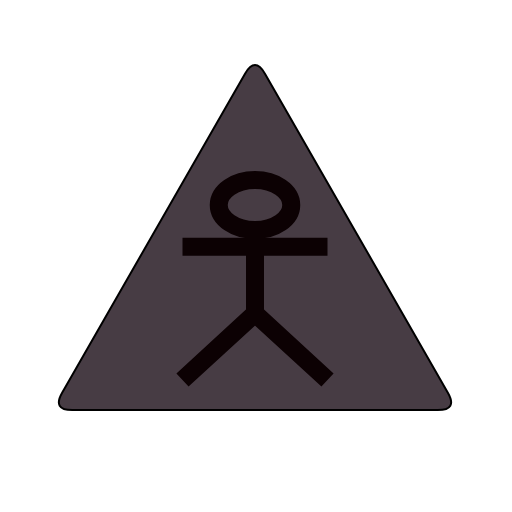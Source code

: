 <mxfile version="13.3.5" type="device"><diagram id="17f0cShllvSRmfdHkfli" name="Page-1"><mxGraphModel dx="995" dy="764" grid="1" gridSize="10" guides="1" tooltips="1" connect="1" arrows="1" fold="1" page="1" pageScale="1" pageWidth="827" pageHeight="1169" math="0" shadow="0"><root><mxCell id="0"/><mxCell id="1" parent="0"/><mxCell id="V7Q1jIOBurmnsWOr2-EG-1" value="" style="whiteSpace=wrap;html=1;aspect=fixed;fillColor=none;strokeColor=none;" vertex="1" parent="1"><mxGeometry x="300" y="230" width="255" height="255" as="geometry"/></mxCell><mxCell id="V7Q1jIOBurmnsWOr2-EG-2" value="" style="triangle;whiteSpace=wrap;html=1;rotation=-90;gradientColor=none;rounded=1;fillColor=#473c44;" vertex="1" parent="1"><mxGeometry x="339.1" y="245.2" width="176.8" height="202.81" as="geometry"/></mxCell><mxCell id="V7Q1jIOBurmnsWOr2-EG-3" value="" style="shape=umlActor;verticalLabelPosition=bottom;labelBackgroundColor=#ffffff;verticalAlign=top;html=1;outlineConnect=0;strokeWidth=9;strokeColor=#0C0103;fillColor=#473c44;" vertex="1" parent="1"><mxGeometry x="391.25" y="320" width="72.5" height="100" as="geometry"/></mxCell></root></mxGraphModel></diagram></mxfile>